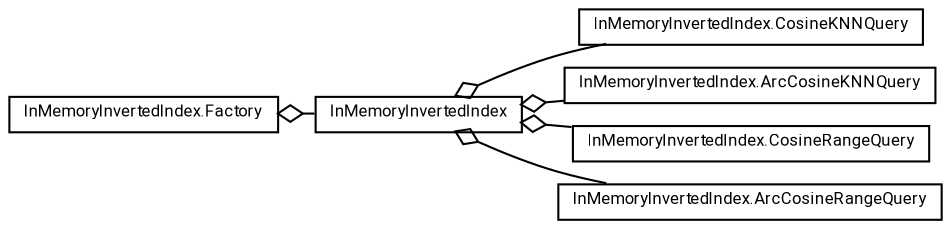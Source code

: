 #!/usr/local/bin/dot
#
# Class diagram 
# Generated by UMLGraph version R5_7_2-60-g0e99a6 (http://www.spinellis.gr/umlgraph/)
#

digraph G {
	graph [fontnames="svg"]
	edge [fontname="Roboto",fontsize=7,labelfontname="Roboto",labelfontsize=7,color="black"];
	node [fontname="Roboto",fontcolor="black",fontsize=8,shape=plaintext,margin=0,width=0,height=0];
	nodesep=0.15;
	ranksep=0.25;
	rankdir=LR;
	// de.lmu.ifi.dbs.elki.index.invertedlist.InMemoryInvertedIndex<V extends de.lmu.ifi.dbs.elki.data.NumberVector>
	c715574 [label=<<table title="de.lmu.ifi.dbs.elki.index.invertedlist.InMemoryInvertedIndex" border="0" cellborder="1" cellspacing="0" cellpadding="2" href="InMemoryInvertedIndex.html" target="_parent">
		<tr><td><table border="0" cellspacing="0" cellpadding="1">
		<tr><td align="center" balign="center"> <font face="Roboto">InMemoryInvertedIndex</font> </td></tr>
		</table></td></tr>
		</table>>, URL="InMemoryInvertedIndex.html"];
	// de.lmu.ifi.dbs.elki.index.invertedlist.InMemoryInvertedIndex<V extends de.lmu.ifi.dbs.elki.data.NumberVector>.CosineKNNQuery
	c715575 [label=<<table title="de.lmu.ifi.dbs.elki.index.invertedlist.InMemoryInvertedIndex.CosineKNNQuery" border="0" cellborder="1" cellspacing="0" cellpadding="2" href="InMemoryInvertedIndex.CosineKNNQuery.html" target="_parent">
		<tr><td><table border="0" cellspacing="0" cellpadding="1">
		<tr><td align="center" balign="center"> <font face="Roboto">InMemoryInvertedIndex.CosineKNNQuery</font> </td></tr>
		</table></td></tr>
		</table>>, URL="InMemoryInvertedIndex.CosineKNNQuery.html"];
	// de.lmu.ifi.dbs.elki.index.invertedlist.InMemoryInvertedIndex<V extends de.lmu.ifi.dbs.elki.data.NumberVector>.ArcCosineKNNQuery
	c715576 [label=<<table title="de.lmu.ifi.dbs.elki.index.invertedlist.InMemoryInvertedIndex.ArcCosineKNNQuery" border="0" cellborder="1" cellspacing="0" cellpadding="2" href="InMemoryInvertedIndex.ArcCosineKNNQuery.html" target="_parent">
		<tr><td><table border="0" cellspacing="0" cellpadding="1">
		<tr><td align="center" balign="center"> <font face="Roboto">InMemoryInvertedIndex.ArcCosineKNNQuery</font> </td></tr>
		</table></td></tr>
		</table>>, URL="InMemoryInvertedIndex.ArcCosineKNNQuery.html"];
	// de.lmu.ifi.dbs.elki.index.invertedlist.InMemoryInvertedIndex<V extends de.lmu.ifi.dbs.elki.data.NumberVector>.CosineRangeQuery
	c715577 [label=<<table title="de.lmu.ifi.dbs.elki.index.invertedlist.InMemoryInvertedIndex.CosineRangeQuery" border="0" cellborder="1" cellspacing="0" cellpadding="2" href="InMemoryInvertedIndex.CosineRangeQuery.html" target="_parent">
		<tr><td><table border="0" cellspacing="0" cellpadding="1">
		<tr><td align="center" balign="center"> <font face="Roboto">InMemoryInvertedIndex.CosineRangeQuery</font> </td></tr>
		</table></td></tr>
		</table>>, URL="InMemoryInvertedIndex.CosineRangeQuery.html"];
	// de.lmu.ifi.dbs.elki.index.invertedlist.InMemoryInvertedIndex<V extends de.lmu.ifi.dbs.elki.data.NumberVector>.ArcCosineRangeQuery
	c715578 [label=<<table title="de.lmu.ifi.dbs.elki.index.invertedlist.InMemoryInvertedIndex.ArcCosineRangeQuery" border="0" cellborder="1" cellspacing="0" cellpadding="2" href="InMemoryInvertedIndex.ArcCosineRangeQuery.html" target="_parent">
		<tr><td><table border="0" cellspacing="0" cellpadding="1">
		<tr><td align="center" balign="center"> <font face="Roboto">InMemoryInvertedIndex.ArcCosineRangeQuery</font> </td></tr>
		</table></td></tr>
		</table>>, URL="InMemoryInvertedIndex.ArcCosineRangeQuery.html"];
	// de.lmu.ifi.dbs.elki.index.invertedlist.InMemoryInvertedIndex.Factory<V extends de.lmu.ifi.dbs.elki.data.NumberVector>
	c715579 [label=<<table title="de.lmu.ifi.dbs.elki.index.invertedlist.InMemoryInvertedIndex.Factory" border="0" cellborder="1" cellspacing="0" cellpadding="2" href="InMemoryInvertedIndex.Factory.html" target="_parent">
		<tr><td><table border="0" cellspacing="0" cellpadding="1">
		<tr><td align="center" balign="center"> <font face="Roboto">InMemoryInvertedIndex.Factory</font> </td></tr>
		</table></td></tr>
		</table>>, URL="InMemoryInvertedIndex.Factory.html"];
	// de.lmu.ifi.dbs.elki.index.invertedlist.InMemoryInvertedIndex<V extends de.lmu.ifi.dbs.elki.data.NumberVector> has de.lmu.ifi.dbs.elki.index.invertedlist.InMemoryInvertedIndex<V extends de.lmu.ifi.dbs.elki.data.NumberVector>.ArcCosineKNNQuery
	c715574 -> c715576 [arrowhead=none,arrowtail=ediamond,dir=back,weight=4];
	// de.lmu.ifi.dbs.elki.index.invertedlist.InMemoryInvertedIndex<V extends de.lmu.ifi.dbs.elki.data.NumberVector> has de.lmu.ifi.dbs.elki.index.invertedlist.InMemoryInvertedIndex<V extends de.lmu.ifi.dbs.elki.data.NumberVector>.ArcCosineRangeQuery
	c715574 -> c715578 [arrowhead=none,arrowtail=ediamond,dir=back,weight=4];
	// de.lmu.ifi.dbs.elki.index.invertedlist.InMemoryInvertedIndex<V extends de.lmu.ifi.dbs.elki.data.NumberVector> has de.lmu.ifi.dbs.elki.index.invertedlist.InMemoryInvertedIndex<V extends de.lmu.ifi.dbs.elki.data.NumberVector>.CosineKNNQuery
	c715574 -> c715575 [arrowhead=none,arrowtail=ediamond,dir=back,weight=4];
	// de.lmu.ifi.dbs.elki.index.invertedlist.InMemoryInvertedIndex<V extends de.lmu.ifi.dbs.elki.data.NumberVector> has de.lmu.ifi.dbs.elki.index.invertedlist.InMemoryInvertedIndex<V extends de.lmu.ifi.dbs.elki.data.NumberVector>.CosineRangeQuery
	c715574 -> c715577 [arrowhead=none,arrowtail=ediamond,dir=back,weight=4];
	// de.lmu.ifi.dbs.elki.index.invertedlist.InMemoryInvertedIndex.Factory<V extends de.lmu.ifi.dbs.elki.data.NumberVector> has de.lmu.ifi.dbs.elki.index.invertedlist.InMemoryInvertedIndex<V extends de.lmu.ifi.dbs.elki.data.NumberVector>
	c715579 -> c715574 [arrowhead=none,arrowtail=ediamond,dir=back,weight=4];
}

